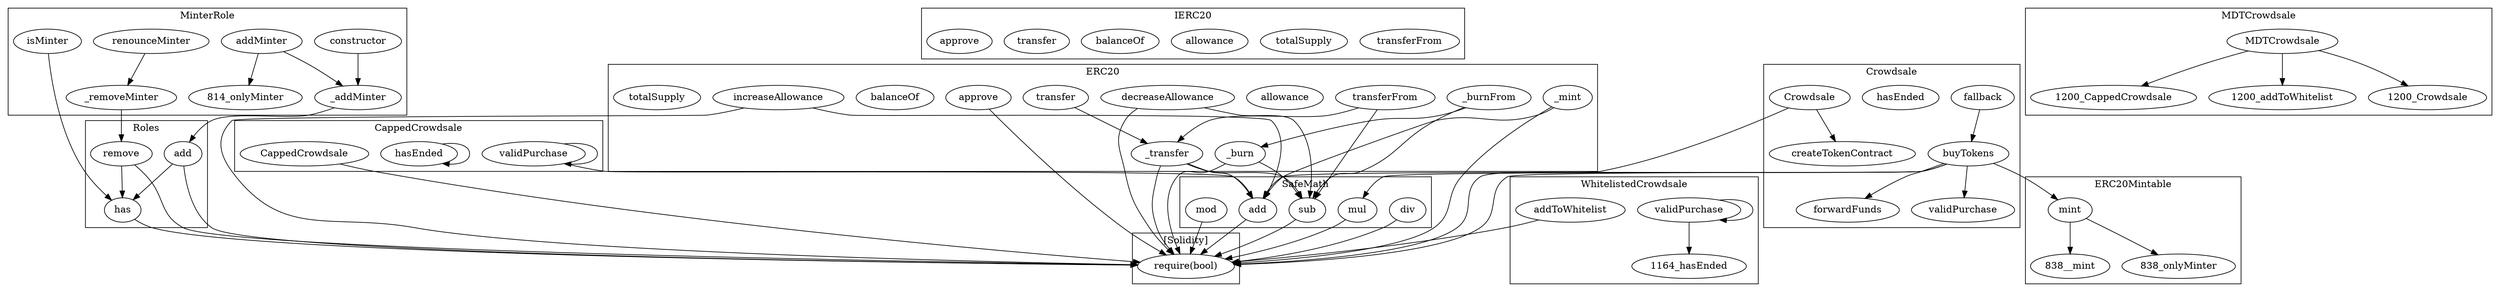 strict digraph {
subgraph cluster_1113_CappedCrowdsale {
label = "CappedCrowdsale"
"1113_validPurchase" [label="validPurchase"]
"1113_hasEnded" [label="hasEnded"]
"1113_CappedCrowdsale" [label="CappedCrowdsale"]
"1113_hasEnded" -> "1113_hasEnded"
"1113_validPurchase" -> "1113_validPurchase"
}subgraph cluster_194_IERC20 {
label = "IERC20"
"194_transferFrom" [label="transferFrom"]
"194_totalSupply" [label="totalSupply"]
"194_allowance" [label="allowance"]
"194_balanceOf" [label="balanceOf"]
"194_transfer" [label="transfer"]
"194_approve" [label="approve"]
}subgraph cluster_838_ERC20Mintable {
label = "ERC20Mintable"
"838_mint" [label="mint"]
"838_mint" -> "838__mint"
"838_mint" -> "838_onlyMinter"
}subgraph cluster_714_Roles {
label = "Roles"
"714_add" [label="add"]
"714_has" [label="has"]
"714_remove" [label="remove"]
"714_add" -> "714_has"
"714_remove" -> "714_has"
}subgraph cluster_1164_WhitelistedCrowdsale {
label = "WhitelistedCrowdsale"
"1164_validPurchase" [label="validPurchase"]
"1164_addToWhitelist" [label="addToWhitelist"]
"1164_validPurchase" -> "1164_validPurchase"
"1164_validPurchase" -> "1164_hasEnded"
}subgraph cluster_622_ERC20 {
label = "ERC20"
"622__burn" [label="_burn"]
"622_increaseAllowance" [label="increaseAllowance"]
"622_decreaseAllowance" [label="decreaseAllowance"]
"622__burnFrom" [label="_burnFrom"]
"622_allowance" [label="allowance"]
"622_transfer" [label="transfer"]
"622_approve" [label="approve"]
"622_transferFrom" [label="transferFrom"]
"622_balanceOf" [label="balanceOf"]
"622__mint" [label="_mint"]
"622_totalSupply" [label="totalSupply"]
"622__transfer" [label="_transfer"]
"622_transfer" -> "622__transfer"
"622__burnFrom" -> "622__burn"
"622_transferFrom" -> "622__transfer"
}subgraph cluster_814_MinterRole {
label = "MinterRole"
"814_renounceMinter" [label="renounceMinter"]
"814_constructor" [label="constructor"]
"814_addMinter" [label="addMinter"]
"814__removeMinter" [label="_removeMinter"]
"814__addMinter" [label="_addMinter"]
"814_isMinter" [label="isMinter"]
"814_renounceMinter" -> "814__removeMinter"
"814_addMinter" -> "814__addMinter"
"814_addMinter" -> "814_onlyMinter"
"814_constructor" -> "814__addMinter"
}subgraph cluster_1200_MDTCrowdsale {
label = "MDTCrowdsale"
"1200_MDTCrowdsale" [label="MDTCrowdsale"]
"1200_MDTCrowdsale" -> "1200_CappedCrowdsale"
"1200_MDTCrowdsale" -> "1200_addToWhitelist"
"1200_MDTCrowdsale" -> "1200_Crowdsale"
}subgraph cluster_1049_Crowdsale {
label = "Crowdsale"
"1049_forwardFunds" [label="forwardFunds"]
"1049_fallback" [label="fallback"]
"1049_validPurchase" [label="validPurchase"]
"1049_hasEnded" [label="hasEnded"]
"1049_Crowdsale" [label="Crowdsale"]
"1049_buyTokens" [label="buyTokens"]
"1049_createTokenContract" [label="createTokenContract"]
"1049_fallback" -> "1049_buyTokens"
"1049_Crowdsale" -> "1049_createTokenContract"
"1049_buyTokens" -> "1049_forwardFunds"
"1049_buyTokens" -> "1049_validPurchase"
}subgraph cluster_127_SafeMath {
label = "SafeMath"
"127_add" [label="add"]
"127_mul" [label="mul"]
"127_sub" [label="sub"]
"127_mod" [label="mod"]
"127_div" [label="div"]
}subgraph cluster_solidity {
label = "[Solidity]"
"require(bool)" 
"127_mod" -> "require(bool)"
"622_decreaseAllowance" -> "require(bool)"
"622_increaseAllowance" -> "require(bool)"
"127_div" -> "require(bool)"
"622__transfer" -> "require(bool)"
"714_has" -> "require(bool)"
"1049_buyTokens" -> "require(bool)"
"622_approve" -> "require(bool)"
"127_add" -> "require(bool)"
"1049_Crowdsale" -> "require(bool)"
"622__mint" -> "require(bool)"
"1164_addToWhitelist" -> "require(bool)"
"622__burn" -> "require(bool)"
"1113_CappedCrowdsale" -> "require(bool)"
"127_mul" -> "require(bool)"
"714_remove" -> "require(bool)"
"127_sub" -> "require(bool)"
"714_add" -> "require(bool)"
}"622_increaseAllowance" -> "127_add"
"814__addMinter" -> "714_add"
"622__burn" -> "127_sub"
"1113_validPurchase" -> "127_add"
"622__mint" -> "127_add"
"814__removeMinter" -> "714_remove"
"814_isMinter" -> "714_has"
"1049_buyTokens" -> "838_mint"
"622_decreaseAllowance" -> "127_sub"
"622_transferFrom" -> "127_sub"
"622__transfer" -> "127_add"
"1049_buyTokens" -> "127_add"
"1049_buyTokens" -> "127_mul"
"622__burnFrom" -> "127_sub"
"622__transfer" -> "127_sub"
}